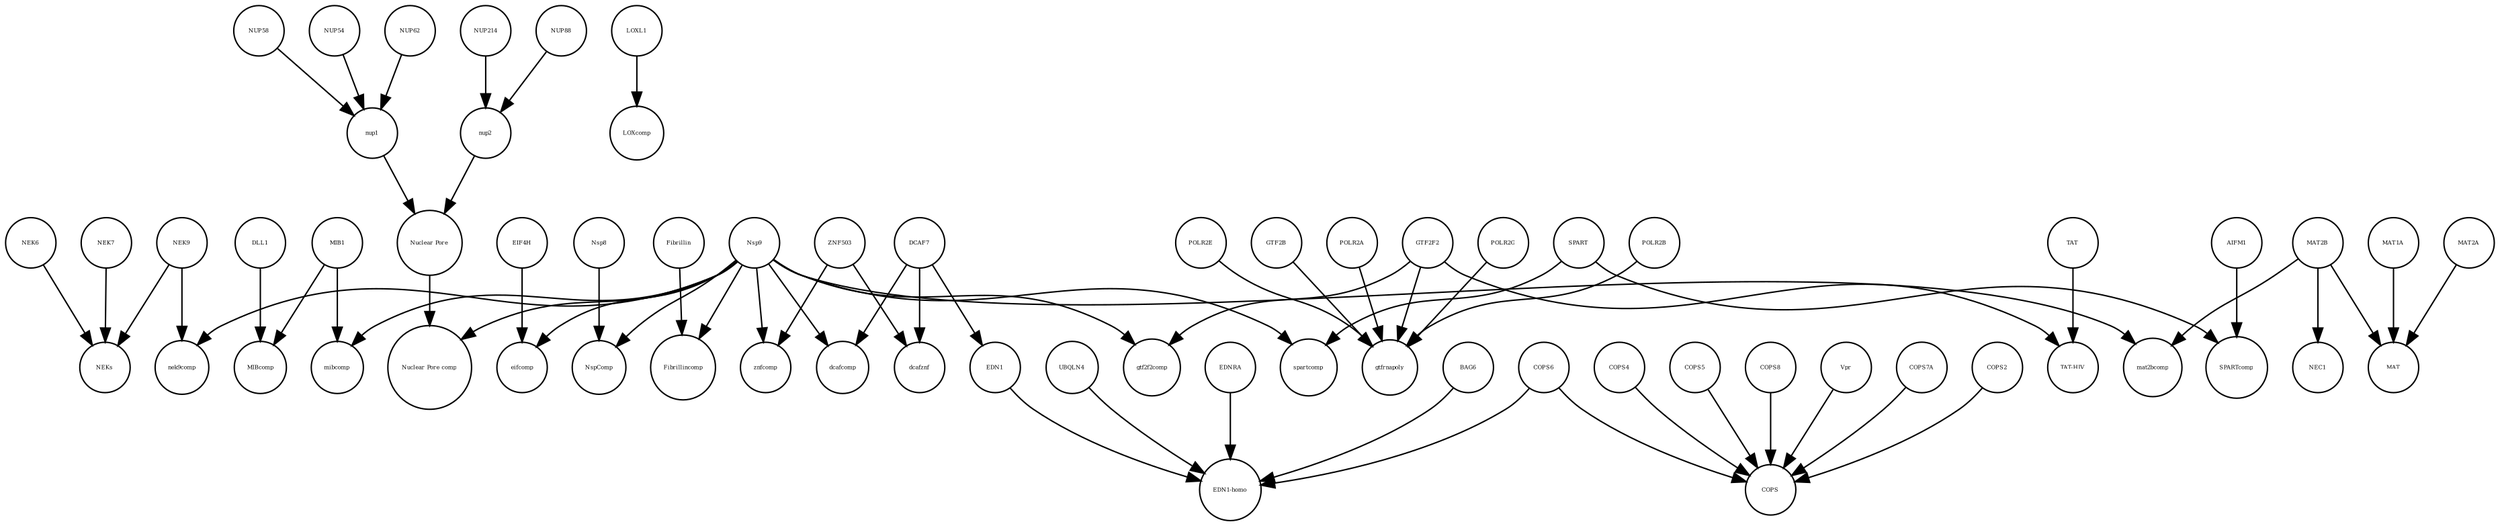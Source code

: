 strict digraph  {
NUP58 [annotation=urn_miriam_uniprot_Q9BVL2, bipartite=0, cls=macromolecule, fontsize=4, label=NUP58, shape=circle];
eifcomp [annotation="", bipartite=0, cls=complex, fontsize=4, label=eifcomp, shape=circle];
nup1 [annotation="", bipartite=0, cls=complex, fontsize=4, label=nup1, shape=circle];
gtfrnapoly [annotation="", bipartite=0, cls=complex, fontsize=4, label=gtfrnapoly, shape=circle];
nek9comp [annotation="", bipartite=0, cls=complex, fontsize=4, label=nek9comp, shape=circle];
"Nuclear Pore comp" [annotation="", bipartite=0, cls=complex, fontsize=4, label="Nuclear Pore comp", shape=circle];
TAT [annotation="", bipartite=0, cls=macromolecule, fontsize=4, label=TAT, shape=circle];
MAT1A [annotation="", bipartite=0, cls=macromolecule, fontsize=4, label=MAT1A, shape=circle];
SPARTcomp [annotation="", bipartite=0, cls=complex, fontsize=4, label=SPARTcomp, shape=circle];
GTF2B [annotation="", bipartite=0, cls=macromolecule, fontsize=4, label=GTF2B, shape=circle];
NEK6 [annotation="", bipartite=0, cls=macromolecule, fontsize=4, label=NEK6, shape=circle];
BAG6 [annotation="", bipartite=0, cls=macromolecule, fontsize=4, label=BAG6, shape=circle];
MIBcomp [annotation="", bipartite=0, cls=complex, fontsize=4, label=MIBcomp, shape=circle];
dcafznf [annotation="", bipartite=0, cls=complex, fontsize=4, label=dcafznf, shape=circle];
COPS4 [annotation="", bipartite=0, cls=macromolecule, fontsize=4, label=COPS4, shape=circle];
"Nuclear Pore" [annotation="", bipartite=0, cls=complex, fontsize=4, label="Nuclear Pore", shape=circle];
Fibrillin [annotation="", bipartite=0, cls=complex, fontsize=4, label=Fibrillin, shape=circle];
Nsp8 [annotation="urn_miriam_uniprot_P0DTD1|urn_miriam_ncbiprotein_YP_009725304", bipartite=0, cls=macromolecule, fontsize=4, label=Nsp8, shape=circle];
COPS5 [annotation="", bipartite=0, cls=macromolecule, fontsize=4, label=COPS5, shape=circle];
Nsp9 [annotation="urn_miriam_uniprot_P0DTD1|urn_miriam_ncbiprotein_YP_009725305", bipartite=0, cls=macromolecule, fontsize=4, label=Nsp9, shape=circle];
EIF4H [annotation="urn_miriam_uniprot_Q15056|urn_miriam_pubmed_10585411|urn_miriam_pubmed_11418588", bipartite=0, cls=macromolecule, fontsize=4, label=EIF4H, shape=circle];
DCAF7 [annotation="urn_miriam_uniprot_P61962|urn_miriam_pubmed_16887337|urn_miriam_pubmed_16949367", bipartite=0, cls=macromolecule, fontsize=4, label=DCAF7, shape=circle];
mibcomp [annotation="", bipartite=0, cls=complex, fontsize=4, label=mibcomp, shape=circle];
SPART [annotation=urn_miriam_uniprot_Q8N0X7, bipartite=0, cls=macromolecule, fontsize=4, label=SPART, shape=circle];
COPS6 [annotation="", bipartite=0, cls=macromolecule, fontsize=4, label=COPS6, shape=circle];
dcafcomp [annotation="", bipartite=0, cls=complex, fontsize=4, label=dcafcomp, shape=circle];
NEKs [annotation="", bipartite=0, cls=complex, fontsize=4, label=NEKs, shape=circle];
NEC1 [annotation="", bipartite=0, cls=complex, fontsize=4, label=NEC1, shape=circle];
LOXcomp [annotation="", bipartite=0, cls=complex, fontsize=4, label=LOXcomp, shape=circle];
DLL1 [annotation="", bipartite=0, cls=macromolecule, fontsize=4, label=DLL1, shape=circle];
LOXL1 [annotation="", bipartite=0, cls=macromolecule, fontsize=4, label=LOXL1, shape=circle];
POLR2A [annotation=urn_miriam_uniprot_P30876, bipartite=0, cls=macromolecule, fontsize=4, label=POLR2A, shape=circle];
POLR2G [annotation="", bipartite=0, cls=macromolecule, fontsize=4, label=POLR2G, shape=circle];
COPS8 [annotation="", bipartite=0, cls=macromolecule, fontsize=4, label=COPS8, shape=circle];
Vpr [annotation="", bipartite=0, cls=macromolecule, fontsize=4, label=Vpr, shape=circle];
znfcomp [annotation="", bipartite=0, cls=complex, fontsize=4, label=znfcomp, shape=circle];
MIB1 [annotation="urn_miriam_uniprot_Q86YT6|urn_miriam_pubmed_24185901", bipartite=0, cls=macromolecule, fontsize=4, label=MIB1, shape=circle];
UBQLN4 [annotation="", bipartite=0, cls=macromolecule, fontsize=4, label=UBQLN4, shape=circle];
POLR2B [annotation="", bipartite=0, cls=macromolecule, fontsize=4, label=POLR2B, shape=circle];
gtf2f2comp [annotation="", bipartite=0, cls=complex, fontsize=4, label=gtf2f2comp, shape=circle];
MAT2B [annotation="urn_miriam_uniprot_Q9NZL9|urn_miriam_pubmed_10644686|urn_miriam_pubmed_23189196|urn_miriam_pubmed_25075345|urn_miriam_pubmed_23425511", bipartite=0, cls=macromolecule, fontsize=4, label=MAT2B, shape=circle];
AIFM1 [annotation="", bipartite=0, cls=macromolecule, fontsize=4, label=AIFM1, shape=circle];
NUP88 [annotation="urn_miriam_uniprot_Q99567|urn_miriam_pubmed_30543681", bipartite=0, cls=macromolecule, fontsize=4, label=NUP88, shape=circle];
COPS7A [annotation="", bipartite=0, cls=macromolecule, fontsize=4, label=COPS7A, shape=circle];
NspComp [annotation="", bipartite=0, cls=complex, fontsize=4, label=NspComp, shape=circle];
spartcomp [annotation="", bipartite=0, cls=complex, fontsize=4, label=spartcomp, shape=circle];
"TAT-HIV" [annotation="", bipartite=0, cls=complex, fontsize=4, label="TAT-HIV", shape=circle];
NUP54 [annotation=urn_miriam_uniprot_Q7Z3B4, bipartite=0, cls=macromolecule, fontsize=4, label=NUP54, shape=circle];
MAT2A [annotation="", bipartite=0, cls=macromolecule, fontsize=4, label=MAT2A, shape=circle];
COPS [annotation="", bipartite=0, cls=complex, fontsize=4, label=COPS, shape=circle];
MAT [annotation="", bipartite=0, cls=complex, fontsize=4, label=MAT, shape=circle];
NUP214 [annotation=urn_miriam_uniprot_P35658, bipartite=0, cls=macromolecule, fontsize=4, label=NUP214, shape=circle];
NUP62 [annotation=urn_miriam_uniprot_P37198, bipartite=0, cls=macromolecule, fontsize=4, label=NUP62, shape=circle];
mat2bcomp [annotation="", bipartite=0, cls=complex, fontsize=4, label=mat2bcomp, shape=circle];
EDNRA [annotation="", bipartite=0, cls=macromolecule, fontsize=4, label=EDNRA, shape=circle];
"EDN1-homo" [annotation="", bipartite=0, cls=complex, fontsize=4, label="EDN1-homo", shape=circle];
GTF2F2 [annotation="urn_miriam_uniprot_P13984|urn_miriam_pubmed_10428810", bipartite=0, cls=macromolecule, fontsize=4, label=GTF2F2, shape=circle];
NEK7 [annotation="", bipartite=0, cls=macromolecule, fontsize=4, label=NEK7, shape=circle];
Fibrillincomp [annotation="", bipartite=0, cls=complex, fontsize=4, label=Fibrillincomp, shape=circle];
ZNF503 [annotation=urn_miriam_uniprot_Q96F45, bipartite=0, cls=macromolecule, fontsize=4, label=ZNF503, shape=circle];
POLR2E [annotation="", bipartite=0, cls=macromolecule, fontsize=4, label=POLR2E, shape=circle];
NEK9 [annotation=urn_miriam_uniprot_Q8TD19, bipartite=0, cls=macromolecule, fontsize=4, label=NEK9, shape=circle];
COPS2 [annotation="", bipartite=0, cls=macromolecule, fontsize=4, label=COPS2, shape=circle];
nup2 [annotation="", bipartite=0, cls=complex, fontsize=4, label=nup2, shape=circle];
EDN1 [annotation=urn_miriam_uniprot_P05305, bipartite=0, cls=macromolecule, fontsize=4, label=EDN1, shape=circle];
NUP58 -> nup1  [annotation="", interaction_type=production];
nup1 -> "Nuclear Pore"  [annotation="", interaction_type=production];
TAT -> "TAT-HIV"  [annotation="", interaction_type=production];
MAT1A -> MAT  [annotation="", interaction_type=production];
GTF2B -> gtfrnapoly  [annotation="", interaction_type=production];
NEK6 -> NEKs  [annotation="", interaction_type=production];
BAG6 -> "EDN1-homo"  [annotation="", interaction_type=production];
COPS4 -> COPS  [annotation="", interaction_type=production];
"Nuclear Pore" -> "Nuclear Pore comp"  [annotation="", interaction_type=production];
Fibrillin -> Fibrillincomp  [annotation="", interaction_type=production];
Nsp8 -> NspComp  [annotation="", interaction_type=production];
COPS5 -> COPS  [annotation="", interaction_type=production];
Nsp9 -> spartcomp  [annotation="", interaction_type=production];
Nsp9 -> mibcomp  [annotation="", interaction_type=production];
Nsp9 -> gtf2f2comp  [annotation="", interaction_type=production];
Nsp9 -> eifcomp  [annotation="", interaction_type=production];
Nsp9 -> dcafcomp  [annotation="", interaction_type=production];
Nsp9 -> znfcomp  [annotation="", interaction_type=production];
Nsp9 -> nek9comp  [annotation="", interaction_type=production];
Nsp9 -> NspComp  [annotation="", interaction_type=production];
Nsp9 -> Fibrillincomp  [annotation="", interaction_type=production];
Nsp9 -> mat2bcomp  [annotation="", interaction_type=production];
Nsp9 -> "Nuclear Pore comp"  [annotation="", interaction_type=production];
EIF4H -> eifcomp  [annotation="", interaction_type=production];
DCAF7 -> dcafcomp  [annotation="", interaction_type=production];
DCAF7 -> dcafznf  [annotation="", interaction_type=production];
DCAF7 -> EDN1  [annotation=urn_miriam_pubmed_27880803, interaction_type=catalysis];
SPART -> SPARTcomp  [annotation="", interaction_type=production];
SPART -> spartcomp  [annotation="", interaction_type=production];
COPS6 -> COPS  [annotation="", interaction_type=production];
COPS6 -> "EDN1-homo"  [annotation="", interaction_type=production];
DLL1 -> MIBcomp  [annotation="", interaction_type=production];
LOXL1 -> LOXcomp  [annotation="", interaction_type=production];
POLR2A -> gtfrnapoly  [annotation="", interaction_type=production];
POLR2G -> gtfrnapoly  [annotation="", interaction_type=production];
COPS8 -> COPS  [annotation="", interaction_type=production];
Vpr -> COPS  [annotation="", interaction_type=production];
MIB1 -> mibcomp  [annotation="", interaction_type=production];
MIB1 -> MIBcomp  [annotation="", interaction_type=production];
UBQLN4 -> "EDN1-homo"  [annotation="", interaction_type=production];
POLR2B -> gtfrnapoly  [annotation="", interaction_type=production];
MAT2B -> MAT  [annotation="", interaction_type=production];
MAT2B -> NEC1  [annotation="", interaction_type=production];
MAT2B -> mat2bcomp  [annotation="", interaction_type=production];
AIFM1 -> SPARTcomp  [annotation="", interaction_type=production];
NUP88 -> nup2  [annotation="", interaction_type=production];
COPS7A -> COPS  [annotation="", interaction_type=production];
NUP54 -> nup1  [annotation="", interaction_type=production];
MAT2A -> MAT  [annotation="", interaction_type=production];
NUP214 -> nup2  [annotation="", interaction_type=production];
NUP62 -> nup1  [annotation="", interaction_type=production];
EDNRA -> "EDN1-homo"  [annotation="", interaction_type=production];
GTF2F2 -> "TAT-HIV"  [annotation="", interaction_type=production];
GTF2F2 -> gtfrnapoly  [annotation="", interaction_type=production];
GTF2F2 -> gtf2f2comp  [annotation="", interaction_type=production];
NEK7 -> NEKs  [annotation="", interaction_type=production];
ZNF503 -> znfcomp  [annotation="", interaction_type=production];
ZNF503 -> dcafznf  [annotation="", interaction_type=production];
POLR2E -> gtfrnapoly  [annotation="", interaction_type=production];
NEK9 -> nek9comp  [annotation="", interaction_type=production];
NEK9 -> NEKs  [annotation="", interaction_type=production];
COPS2 -> COPS  [annotation="", interaction_type=production];
nup2 -> "Nuclear Pore"  [annotation="", interaction_type=production];
EDN1 -> "EDN1-homo"  [annotation="", interaction_type=production];
}
